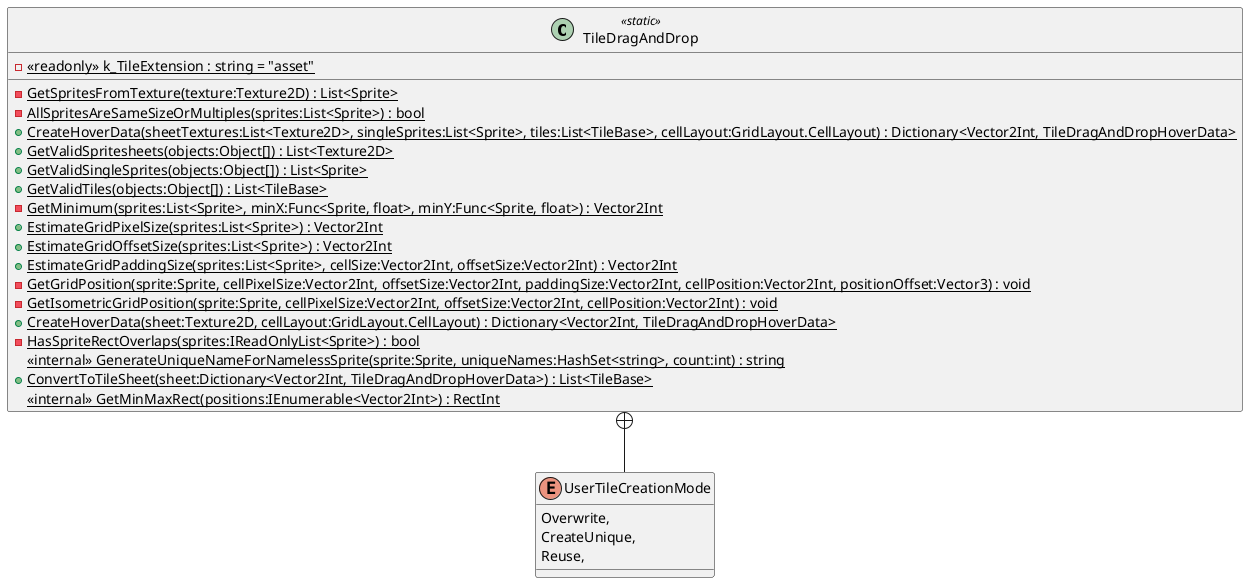 @startuml
class TileDragAndDrop <<static>> {
    - {static} <<readonly>> k_TileExtension : string = "asset"
    - {static} GetSpritesFromTexture(texture:Texture2D) : List<Sprite>
    - {static} AllSpritesAreSameSizeOrMultiples(sprites:List<Sprite>) : bool
    + {static} CreateHoverData(sheetTextures:List<Texture2D>, singleSprites:List<Sprite>, tiles:List<TileBase>, cellLayout:GridLayout.CellLayout) : Dictionary<Vector2Int, TileDragAndDropHoverData>
    + {static} GetValidSpritesheets(objects:Object[]) : List<Texture2D>
    + {static} GetValidSingleSprites(objects:Object[]) : List<Sprite>
    + {static} GetValidTiles(objects:Object[]) : List<TileBase>
    - {static} GetMinimum(sprites:List<Sprite>, minX:Func<Sprite, float>, minY:Func<Sprite, float>) : Vector2Int
    + {static} EstimateGridPixelSize(sprites:List<Sprite>) : Vector2Int
    + {static} EstimateGridOffsetSize(sprites:List<Sprite>) : Vector2Int
    + {static} EstimateGridPaddingSize(sprites:List<Sprite>, cellSize:Vector2Int, offsetSize:Vector2Int) : Vector2Int
    - {static} GetGridPosition(sprite:Sprite, cellPixelSize:Vector2Int, offsetSize:Vector2Int, paddingSize:Vector2Int, cellPosition:Vector2Int, positionOffset:Vector3) : void
    - {static} GetIsometricGridPosition(sprite:Sprite, cellPixelSize:Vector2Int, offsetSize:Vector2Int, cellPosition:Vector2Int) : void
    + {static} CreateHoverData(sheet:Texture2D, cellLayout:GridLayout.CellLayout) : Dictionary<Vector2Int, TileDragAndDropHoverData>
    - {static} HasSpriteRectOverlaps(sprites:IReadOnlyList<Sprite>) : bool
    <<internal>> {static} GenerateUniqueNameForNamelessSprite(sprite:Sprite, uniqueNames:HashSet<string>, count:int) : string
    + {static} ConvertToTileSheet(sheet:Dictionary<Vector2Int, TileDragAndDropHoverData>) : List<TileBase>
    <<internal>> {static} GetMinMaxRect(positions:IEnumerable<Vector2Int>) : RectInt
}
enum UserTileCreationMode {
    Overwrite,
    CreateUnique,
    Reuse,
}
TileDragAndDrop +-- UserTileCreationMode
@enduml
